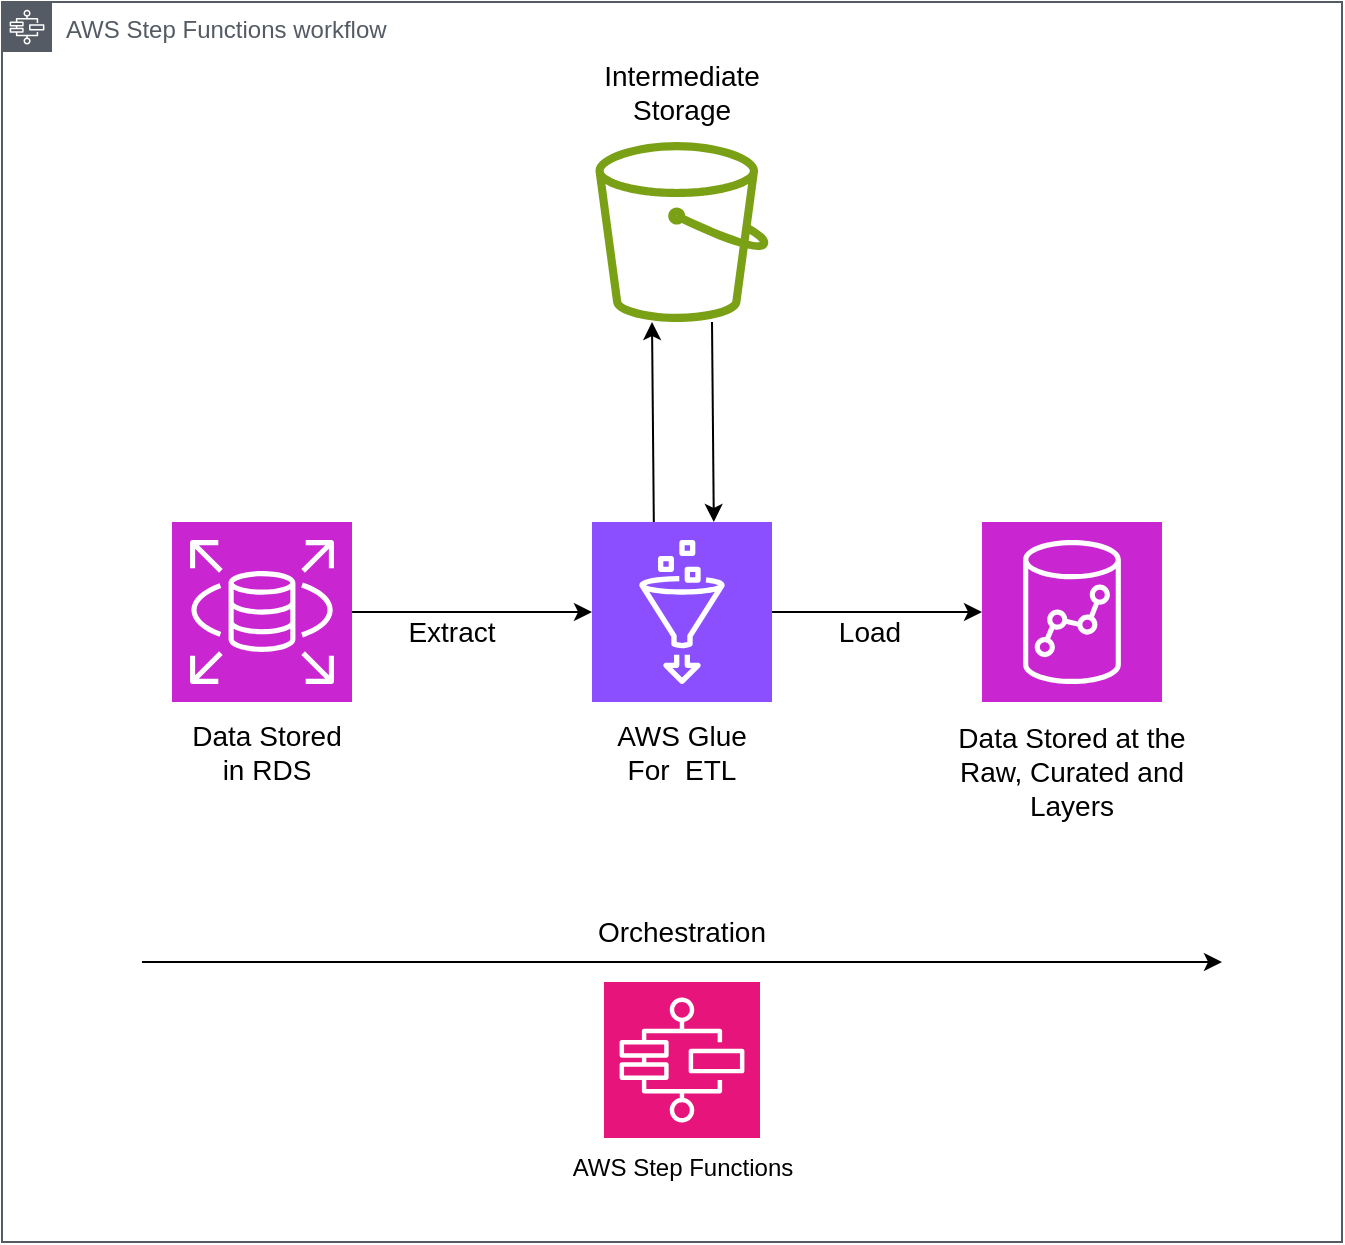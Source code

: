 <mxfile version="26.1.3">
  <diagram name="Page-1" id="kmXMFV7SZ8LkbVxJU7J5">
    <mxGraphModel dx="1674" dy="820" grid="0" gridSize="10" guides="1" tooltips="1" connect="1" arrows="1" fold="1" page="1" pageScale="1" pageWidth="827" pageHeight="1169" math="0" shadow="0">
      <root>
        <mxCell id="0" />
        <mxCell id="1" parent="0" />
        <mxCell id="WEaCYuA4cYH8EHMnCWFb-33" value="AWS Step Functions workflow" style="sketch=0;outlineConnect=0;gradientColor=none;html=1;whiteSpace=wrap;fontSize=12;fontStyle=0;shape=mxgraph.aws4.group;grIcon=mxgraph.aws4.group_aws_step_functions_workflow;strokeColor=#545B64;fillColor=none;verticalAlign=top;align=left;spacingLeft=30;fontColor=#545B64;dashed=0;" vertex="1" parent="1">
          <mxGeometry x="79" y="110" width="670" height="620" as="geometry" />
        </mxCell>
        <mxCell id="WEaCYuA4cYH8EHMnCWFb-18" value="" style="sketch=0;points=[[0,0,0],[0.25,0,0],[0.5,0,0],[0.75,0,0],[1,0,0],[0,1,0],[0.25,1,0],[0.5,1,0],[0.75,1,0],[1,1,0],[0,0.25,0],[0,0.5,0],[0,0.75,0],[1,0.25,0],[1,0.5,0],[1,0.75,0]];outlineConnect=0;fontColor=#232F3E;fillColor=#C925D1;strokeColor=#ffffff;dashed=0;verticalLabelPosition=bottom;verticalAlign=top;align=center;html=1;fontSize=12;fontStyle=0;aspect=fixed;shape=mxgraph.aws4.resourceIcon;resIcon=mxgraph.aws4.rds;" vertex="1" parent="1">
          <mxGeometry x="164" y="370" width="90" height="90" as="geometry" />
        </mxCell>
        <mxCell id="WEaCYuA4cYH8EHMnCWFb-19" value="" style="endArrow=classic;html=1;rounded=0;exitX=1;exitY=0.5;exitDx=0;exitDy=0;exitPerimeter=0;entryX=0;entryY=0.5;entryDx=0;entryDy=0;entryPerimeter=0;" edge="1" parent="1" source="WEaCYuA4cYH8EHMnCWFb-18" target="WEaCYuA4cYH8EHMnCWFb-22">
          <mxGeometry width="50" height="50" relative="1" as="geometry">
            <mxPoint x="524" y="550" as="sourcePoint" />
            <mxPoint x="334" y="409" as="targetPoint" />
          </mxGeometry>
        </mxCell>
        <mxCell id="WEaCYuA4cYH8EHMnCWFb-20" value="&lt;font style=&quot;font-size: 14px;&quot;&gt;Data Stored in RDS&lt;/font&gt;" style="text;html=1;align=center;verticalAlign=middle;whiteSpace=wrap;rounded=0;" vertex="1" parent="1">
          <mxGeometry x="169" y="470" width="85" height="30" as="geometry" />
        </mxCell>
        <mxCell id="WEaCYuA4cYH8EHMnCWFb-21" value="&lt;font style=&quot;font-size: 14px;&quot;&gt;Extract&lt;/font&gt;" style="text;html=1;align=center;verticalAlign=middle;whiteSpace=wrap;rounded=0;" vertex="1" parent="1">
          <mxGeometry x="274" y="410" width="60" height="30" as="geometry" />
        </mxCell>
        <mxCell id="WEaCYuA4cYH8EHMnCWFb-22" value="" style="sketch=0;points=[[0,0,0],[0.25,0,0],[0.5,0,0],[0.75,0,0],[1,0,0],[0,1,0],[0.25,1,0],[0.5,1,0],[0.75,1,0],[1,1,0],[0,0.25,0],[0,0.5,0],[0,0.75,0],[1,0.25,0],[1,0.5,0],[1,0.75,0]];outlineConnect=0;fontColor=#232F3E;fillColor=#8C4FFF;strokeColor=#ffffff;dashed=0;verticalLabelPosition=bottom;verticalAlign=top;align=center;html=1;fontSize=12;fontStyle=0;aspect=fixed;shape=mxgraph.aws4.resourceIcon;resIcon=mxgraph.aws4.glue;" vertex="1" parent="1">
          <mxGeometry x="374" y="370" width="90" height="90" as="geometry" />
        </mxCell>
        <mxCell id="WEaCYuA4cYH8EHMnCWFb-23" value="" style="sketch=0;outlineConnect=0;fontColor=#232F3E;gradientColor=none;fillColor=#7AA116;strokeColor=none;dashed=0;verticalLabelPosition=bottom;verticalAlign=top;align=center;html=1;fontSize=12;fontStyle=0;aspect=fixed;pointerEvents=1;shape=mxgraph.aws4.bucket;" vertex="1" parent="1">
          <mxGeometry x="375.73" y="180" width="86.54" height="90" as="geometry" />
        </mxCell>
        <mxCell id="WEaCYuA4cYH8EHMnCWFb-24" value="" style="endArrow=classic;html=1;rounded=0;" edge="1" parent="1">
          <mxGeometry width="50" height="50" relative="1" as="geometry">
            <mxPoint x="404.91" y="370" as="sourcePoint" />
            <mxPoint x="404" y="270" as="targetPoint" />
          </mxGeometry>
        </mxCell>
        <mxCell id="WEaCYuA4cYH8EHMnCWFb-25" value="" style="endArrow=classic;html=1;rounded=0;" edge="1" parent="1">
          <mxGeometry width="50" height="50" relative="1" as="geometry">
            <mxPoint x="434.0" y="270" as="sourcePoint" />
            <mxPoint x="434.91" y="370" as="targetPoint" />
          </mxGeometry>
        </mxCell>
        <mxCell id="WEaCYuA4cYH8EHMnCWFb-26" value="&lt;font style=&quot;font-size: 14px;&quot;&gt;Intermediate Storage&lt;/font&gt;" style="text;html=1;align=center;verticalAlign=middle;whiteSpace=wrap;rounded=0;" vertex="1" parent="1">
          <mxGeometry x="389" y="140" width="60" height="30" as="geometry" />
        </mxCell>
        <mxCell id="WEaCYuA4cYH8EHMnCWFb-27" value="" style="sketch=0;points=[[0,0,0],[0.25,0,0],[0.5,0,0],[0.75,0,0],[1,0,0],[0,1,0],[0.25,1,0],[0.5,1,0],[0.75,1,0],[1,1,0],[0,0.25,0],[0,0.5,0],[0,0.75,0],[1,0.25,0],[1,0.5,0],[1,0.75,0]];outlineConnect=0;fontColor=#232F3E;fillColor=#E7157B;strokeColor=#ffffff;dashed=0;verticalLabelPosition=bottom;verticalAlign=top;align=center;html=1;fontSize=12;fontStyle=0;aspect=fixed;shape=mxgraph.aws4.resourceIcon;resIcon=mxgraph.aws4.step_functions;" vertex="1" parent="1">
          <mxGeometry x="380" y="600" width="78" height="78" as="geometry" />
        </mxCell>
        <mxCell id="WEaCYuA4cYH8EHMnCWFb-28" value="" style="endArrow=classic;html=1;rounded=0;" edge="1" parent="1">
          <mxGeometry width="50" height="50" relative="1" as="geometry">
            <mxPoint x="149" y="590" as="sourcePoint" />
            <mxPoint x="689" y="590" as="targetPoint" />
          </mxGeometry>
        </mxCell>
        <mxCell id="WEaCYuA4cYH8EHMnCWFb-29" value="&lt;font style=&quot;font-size: 14px;&quot;&gt;Orchestration&lt;/font&gt;" style="text;html=1;align=center;verticalAlign=middle;whiteSpace=wrap;rounded=0;" vertex="1" parent="1">
          <mxGeometry x="364" y="560" width="110" height="30" as="geometry" />
        </mxCell>
        <mxCell id="WEaCYuA4cYH8EHMnCWFb-30" value="AWS Step Functions" style="text;html=1;align=center;verticalAlign=middle;whiteSpace=wrap;rounded=0;" vertex="1" parent="1">
          <mxGeometry x="354.75" y="678" width="128.5" height="30" as="geometry" />
        </mxCell>
        <mxCell id="WEaCYuA4cYH8EHMnCWFb-31" value="" style="sketch=0;points=[[0,0,0],[0.25,0,0],[0.5,0,0],[0.75,0,0],[1,0,0],[0,1,0],[0.25,1,0],[0.5,1,0],[0.75,1,0],[1,1,0],[0,0.25,0],[0,0.5,0],[0,0.75,0],[1,0.25,0],[1,0.5,0],[1,0.75,0]];outlineConnect=0;fontColor=#232F3E;fillColor=#C925D1;strokeColor=#ffffff;dashed=0;verticalLabelPosition=bottom;verticalAlign=top;align=center;html=1;fontSize=12;fontStyle=0;aspect=fixed;shape=mxgraph.aws4.resourceIcon;resIcon=mxgraph.aws4.redshift;" vertex="1" parent="1">
          <mxGeometry x="569" y="370" width="90" height="90" as="geometry" />
        </mxCell>
        <mxCell id="WEaCYuA4cYH8EHMnCWFb-32" value="&lt;font style=&quot;font-size: 14px;&quot;&gt;AWS Glue For&amp;nbsp; ETL&lt;/font&gt;" style="text;html=1;align=center;verticalAlign=middle;whiteSpace=wrap;rounded=0;" vertex="1" parent="1">
          <mxGeometry x="384" y="470" width="70" height="30" as="geometry" />
        </mxCell>
        <mxCell id="WEaCYuA4cYH8EHMnCWFb-35" value="" style="endArrow=classic;html=1;rounded=0;entryX=0;entryY=0.5;entryDx=0;entryDy=0;entryPerimeter=0;" edge="1" parent="1" source="WEaCYuA4cYH8EHMnCWFb-22" target="WEaCYuA4cYH8EHMnCWFb-31">
          <mxGeometry width="50" height="50" relative="1" as="geometry">
            <mxPoint x="483.25" y="430" as="sourcePoint" />
            <mxPoint x="533.25" y="380" as="targetPoint" />
          </mxGeometry>
        </mxCell>
        <mxCell id="WEaCYuA4cYH8EHMnCWFb-36" value="&lt;font style=&quot;font-size: 14px;&quot;&gt;Load&lt;/font&gt;" style="text;html=1;align=center;verticalAlign=middle;whiteSpace=wrap;rounded=0;" vertex="1" parent="1">
          <mxGeometry x="483.25" y="410" width="60" height="30" as="geometry" />
        </mxCell>
        <mxCell id="WEaCYuA4cYH8EHMnCWFb-37" value="&lt;font style=&quot;font-size: 14px;&quot;&gt;Data Stored at the Raw, Curated and Layers&lt;/font&gt;" style="text;html=1;align=center;verticalAlign=middle;whiteSpace=wrap;rounded=0;" vertex="1" parent="1">
          <mxGeometry x="554" y="480" width="120" height="30" as="geometry" />
        </mxCell>
      </root>
    </mxGraphModel>
  </diagram>
</mxfile>
